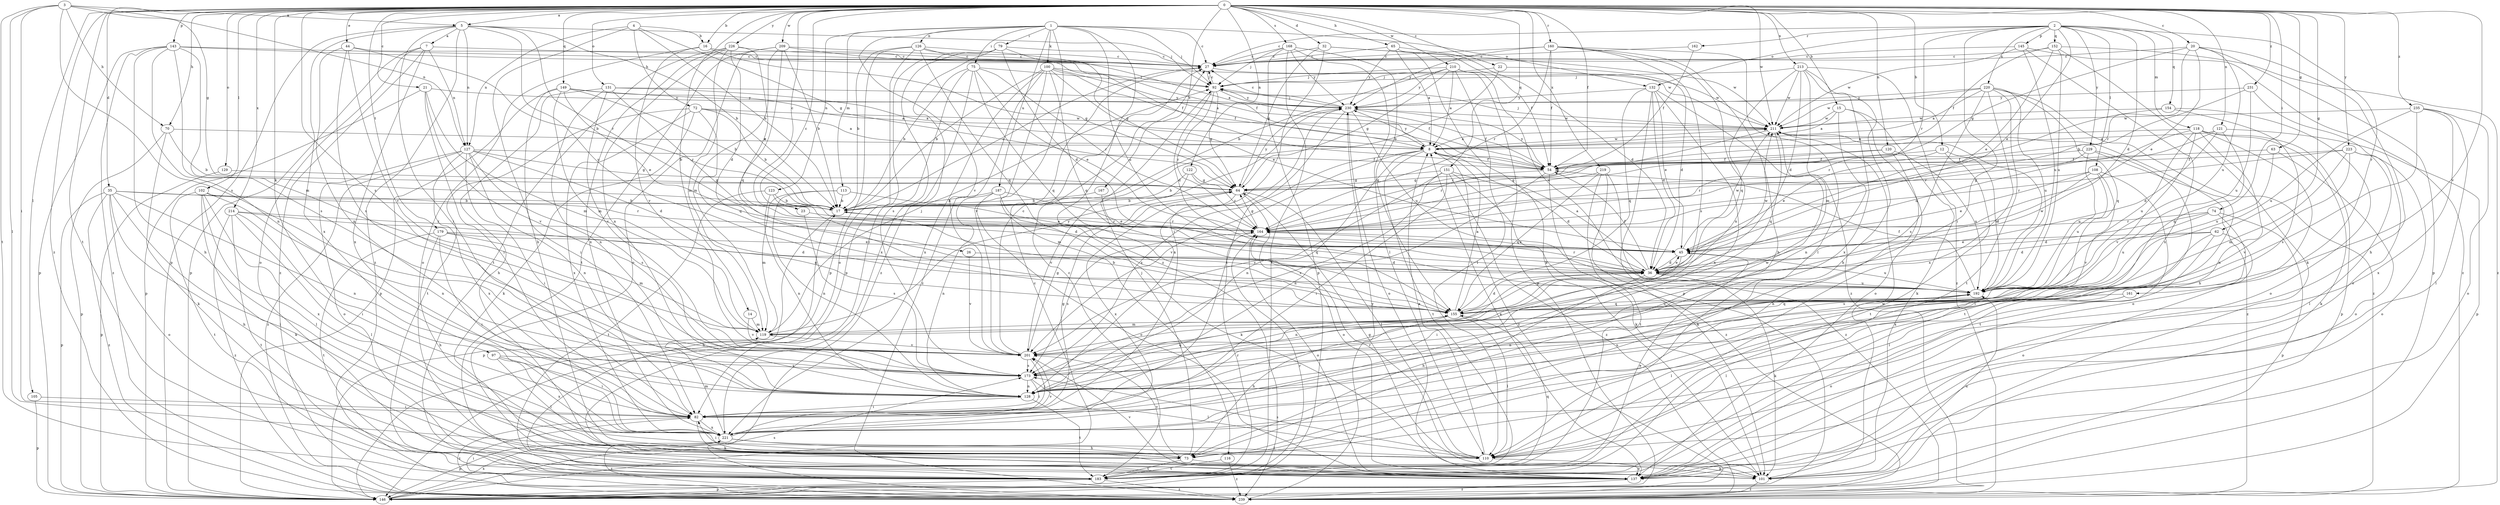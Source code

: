 strict digraph  {
0;
1;
2;
3;
4;
5;
7;
8;
12;
14;
15;
16;
17;
20;
21;
22;
23;
26;
27;
32;
35;
36;
44;
45;
54;
62;
63;
64;
65;
70;
72;
73;
74;
75;
79;
82;
92;
97;
100;
101;
102;
105;
108;
110;
113;
116;
118;
119;
120;
121;
122;
123;
126;
127;
128;
129;
131;
132;
137;
143;
145;
146;
149;
151;
152;
154;
155;
160;
161;
162;
164;
167;
168;
173;
179;
183;
187;
192;
201;
209;
210;
211;
213;
214;
219;
220;
221;
223;
226;
229;
230;
231;
235;
239;
0 -> 5  [label=a];
0 -> 12  [label=b];
0 -> 14  [label=b];
0 -> 15  [label=b];
0 -> 16  [label=b];
0 -> 20  [label=c];
0 -> 21  [label=c];
0 -> 22  [label=c];
0 -> 23  [label=c];
0 -> 26  [label=c];
0 -> 32  [label=d];
0 -> 35  [label=d];
0 -> 44  [label=e];
0 -> 54  [label=f];
0 -> 62  [label=g];
0 -> 63  [label=g];
0 -> 65  [label=h];
0 -> 70  [label=h];
0 -> 74  [label=i];
0 -> 97  [label=k];
0 -> 102  [label=l];
0 -> 105  [label=l];
0 -> 120  [label=n];
0 -> 121  [label=n];
0 -> 122  [label=n];
0 -> 129  [label=o];
0 -> 131  [label=o];
0 -> 143  [label=p];
0 -> 149  [label=q];
0 -> 151  [label=q];
0 -> 160  [label=r];
0 -> 167  [label=s];
0 -> 168  [label=s];
0 -> 173  [label=s];
0 -> 179  [label=t];
0 -> 183  [label=t];
0 -> 201  [label=v];
0 -> 209  [label=w];
0 -> 210  [label=w];
0 -> 211  [label=w];
0 -> 213  [label=x];
0 -> 214  [label=x];
0 -> 219  [label=x];
0 -> 223  [label=y];
0 -> 226  [label=y];
0 -> 231  [label=z];
0 -> 235  [label=z];
0 -> 239  [label=z];
1 -> 27  [label=c];
1 -> 75  [label=i];
1 -> 79  [label=i];
1 -> 92  [label=j];
1 -> 100  [label=k];
1 -> 113  [label=m];
1 -> 116  [label=m];
1 -> 123  [label=n];
1 -> 126  [label=n];
1 -> 132  [label=o];
1 -> 187  [label=u];
1 -> 192  [label=u];
1 -> 201  [label=v];
1 -> 239  [label=z];
2 -> 27  [label=c];
2 -> 36  [label=d];
2 -> 45  [label=e];
2 -> 82  [label=i];
2 -> 108  [label=l];
2 -> 118  [label=m];
2 -> 132  [label=o];
2 -> 145  [label=p];
2 -> 152  [label=q];
2 -> 154  [label=q];
2 -> 161  [label=r];
2 -> 162  [label=r];
2 -> 164  [label=r];
2 -> 220  [label=x];
2 -> 229  [label=y];
3 -> 5  [label=a];
3 -> 64  [label=g];
3 -> 70  [label=h];
3 -> 82  [label=i];
3 -> 110  [label=l];
3 -> 127  [label=n];
3 -> 173  [label=s];
3 -> 183  [label=t];
4 -> 16  [label=b];
4 -> 17  [label=b];
4 -> 64  [label=g];
4 -> 72  [label=h];
4 -> 73  [label=h];
4 -> 127  [label=n];
5 -> 7  [label=a];
5 -> 17  [label=b];
5 -> 82  [label=i];
5 -> 92  [label=j];
5 -> 127  [label=n];
5 -> 146  [label=p];
5 -> 164  [label=r];
5 -> 192  [label=u];
5 -> 221  [label=x];
5 -> 239  [label=z];
7 -> 27  [label=c];
7 -> 127  [label=n];
7 -> 137  [label=o];
7 -> 146  [label=p];
7 -> 221  [label=x];
7 -> 239  [label=z];
8 -> 54  [label=f];
8 -> 128  [label=n];
8 -> 173  [label=s];
8 -> 183  [label=t];
8 -> 201  [label=v];
8 -> 211  [label=w];
8 -> 230  [label=y];
8 -> 239  [label=z];
12 -> 45  [label=e];
12 -> 54  [label=f];
12 -> 183  [label=t];
12 -> 192  [label=u];
14 -> 119  [label=m];
14 -> 201  [label=v];
15 -> 8  [label=a];
15 -> 101  [label=k];
15 -> 128  [label=n];
15 -> 137  [label=o];
15 -> 211  [label=w];
16 -> 27  [label=c];
16 -> 64  [label=g];
16 -> 137  [label=o];
16 -> 201  [label=v];
17 -> 27  [label=c];
17 -> 146  [label=p];
17 -> 164  [label=r];
20 -> 27  [label=c];
20 -> 45  [label=e];
20 -> 64  [label=g];
20 -> 73  [label=h];
20 -> 146  [label=p];
20 -> 164  [label=r];
20 -> 192  [label=u];
21 -> 82  [label=i];
21 -> 119  [label=m];
21 -> 146  [label=p];
21 -> 201  [label=v];
21 -> 230  [label=y];
22 -> 17  [label=b];
22 -> 36  [label=d];
22 -> 92  [label=j];
23 -> 164  [label=r];
23 -> 173  [label=s];
26 -> 36  [label=d];
26 -> 201  [label=v];
27 -> 92  [label=j];
27 -> 211  [label=w];
32 -> 27  [label=c];
32 -> 54  [label=f];
32 -> 64  [label=g];
32 -> 82  [label=i];
32 -> 211  [label=w];
35 -> 17  [label=b];
35 -> 73  [label=h];
35 -> 110  [label=l];
35 -> 128  [label=n];
35 -> 137  [label=o];
35 -> 146  [label=p];
35 -> 164  [label=r];
35 -> 239  [label=z];
36 -> 8  [label=a];
36 -> 45  [label=e];
36 -> 54  [label=f];
36 -> 73  [label=h];
36 -> 101  [label=k];
36 -> 128  [label=n];
36 -> 164  [label=r];
36 -> 192  [label=u];
36 -> 211  [label=w];
44 -> 17  [label=b];
44 -> 27  [label=c];
44 -> 128  [label=n];
44 -> 173  [label=s];
44 -> 201  [label=v];
45 -> 36  [label=d];
45 -> 82  [label=i];
45 -> 192  [label=u];
45 -> 211  [label=w];
54 -> 64  [label=g];
54 -> 128  [label=n];
54 -> 230  [label=y];
54 -> 239  [label=z];
62 -> 36  [label=d];
62 -> 45  [label=e];
62 -> 110  [label=l];
62 -> 137  [label=o];
62 -> 173  [label=s];
63 -> 54  [label=f];
63 -> 137  [label=o];
63 -> 192  [label=u];
64 -> 17  [label=b];
64 -> 110  [label=l];
64 -> 137  [label=o];
64 -> 221  [label=x];
64 -> 230  [label=y];
65 -> 8  [label=a];
65 -> 27  [label=c];
65 -> 36  [label=d];
65 -> 101  [label=k];
65 -> 230  [label=y];
70 -> 8  [label=a];
70 -> 17  [label=b];
70 -> 101  [label=k];
70 -> 146  [label=p];
72 -> 8  [label=a];
72 -> 17  [label=b];
72 -> 101  [label=k];
72 -> 155  [label=q];
72 -> 183  [label=t];
72 -> 211  [label=w];
72 -> 221  [label=x];
73 -> 82  [label=i];
73 -> 92  [label=j];
73 -> 101  [label=k];
73 -> 183  [label=t];
73 -> 201  [label=v];
74 -> 36  [label=d];
74 -> 146  [label=p];
74 -> 164  [label=r];
74 -> 192  [label=u];
74 -> 221  [label=x];
75 -> 17  [label=b];
75 -> 45  [label=e];
75 -> 82  [label=i];
75 -> 92  [label=j];
75 -> 155  [label=q];
75 -> 164  [label=r];
75 -> 221  [label=x];
79 -> 27  [label=c];
79 -> 36  [label=d];
79 -> 64  [label=g];
79 -> 146  [label=p];
79 -> 173  [label=s];
79 -> 239  [label=z];
82 -> 64  [label=g];
82 -> 101  [label=k];
82 -> 221  [label=x];
82 -> 239  [label=z];
92 -> 27  [label=c];
92 -> 36  [label=d];
92 -> 54  [label=f];
92 -> 64  [label=g];
92 -> 164  [label=r];
92 -> 230  [label=y];
97 -> 82  [label=i];
97 -> 110  [label=l];
97 -> 173  [label=s];
97 -> 221  [label=x];
100 -> 8  [label=a];
100 -> 17  [label=b];
100 -> 45  [label=e];
100 -> 54  [label=f];
100 -> 92  [label=j];
100 -> 155  [label=q];
100 -> 201  [label=v];
100 -> 221  [label=x];
100 -> 239  [label=z];
101 -> 64  [label=g];
101 -> 192  [label=u];
101 -> 211  [label=w];
101 -> 239  [label=z];
102 -> 17  [label=b];
102 -> 101  [label=k];
102 -> 110  [label=l];
102 -> 128  [label=n];
102 -> 183  [label=t];
102 -> 221  [label=x];
105 -> 82  [label=i];
105 -> 146  [label=p];
108 -> 36  [label=d];
108 -> 45  [label=e];
108 -> 64  [label=g];
108 -> 183  [label=t];
108 -> 192  [label=u];
108 -> 201  [label=v];
110 -> 8  [label=a];
110 -> 137  [label=o];
110 -> 164  [label=r];
110 -> 173  [label=s];
113 -> 17  [label=b];
113 -> 45  [label=e];
113 -> 119  [label=m];
113 -> 128  [label=n];
116 -> 183  [label=t];
116 -> 239  [label=z];
118 -> 8  [label=a];
118 -> 36  [label=d];
118 -> 101  [label=k];
118 -> 128  [label=n];
118 -> 137  [label=o];
118 -> 146  [label=p];
118 -> 192  [label=u];
118 -> 201  [label=v];
119 -> 92  [label=j];
119 -> 201  [label=v];
119 -> 230  [label=y];
120 -> 54  [label=f];
120 -> 73  [label=h];
120 -> 164  [label=r];
120 -> 192  [label=u];
121 -> 8  [label=a];
121 -> 36  [label=d];
121 -> 146  [label=p];
121 -> 155  [label=q];
121 -> 164  [label=r];
122 -> 17  [label=b];
122 -> 64  [label=g];
122 -> 164  [label=r];
122 -> 201  [label=v];
123 -> 17  [label=b];
123 -> 36  [label=d];
123 -> 128  [label=n];
123 -> 183  [label=t];
126 -> 8  [label=a];
126 -> 17  [label=b];
126 -> 27  [label=c];
126 -> 54  [label=f];
126 -> 137  [label=o];
126 -> 146  [label=p];
126 -> 155  [label=q];
127 -> 36  [label=d];
127 -> 54  [label=f];
127 -> 64  [label=g];
127 -> 82  [label=i];
127 -> 128  [label=n];
127 -> 137  [label=o];
127 -> 173  [label=s];
127 -> 221  [label=x];
127 -> 239  [label=z];
128 -> 82  [label=i];
128 -> 183  [label=t];
128 -> 192  [label=u];
128 -> 211  [label=w];
129 -> 64  [label=g];
129 -> 146  [label=p];
131 -> 8  [label=a];
131 -> 73  [label=h];
131 -> 128  [label=n];
131 -> 164  [label=r];
131 -> 201  [label=v];
131 -> 230  [label=y];
132 -> 36  [label=d];
132 -> 45  [label=e];
132 -> 146  [label=p];
132 -> 155  [label=q];
132 -> 221  [label=x];
132 -> 230  [label=y];
132 -> 239  [label=z];
137 -> 8  [label=a];
137 -> 201  [label=v];
137 -> 239  [label=z];
143 -> 27  [label=c];
143 -> 73  [label=h];
143 -> 119  [label=m];
143 -> 128  [label=n];
143 -> 146  [label=p];
143 -> 173  [label=s];
143 -> 211  [label=w];
143 -> 239  [label=z];
145 -> 27  [label=c];
145 -> 192  [label=u];
145 -> 211  [label=w];
145 -> 221  [label=x];
145 -> 239  [label=z];
146 -> 27  [label=c];
146 -> 164  [label=r];
146 -> 173  [label=s];
146 -> 221  [label=x];
149 -> 8  [label=a];
149 -> 17  [label=b];
149 -> 45  [label=e];
149 -> 82  [label=i];
149 -> 119  [label=m];
149 -> 146  [label=p];
149 -> 230  [label=y];
151 -> 36  [label=d];
151 -> 64  [label=g];
151 -> 82  [label=i];
151 -> 101  [label=k];
151 -> 173  [label=s];
151 -> 201  [label=v];
151 -> 239  [label=z];
152 -> 27  [label=c];
152 -> 45  [label=e];
152 -> 54  [label=f];
152 -> 101  [label=k];
152 -> 192  [label=u];
152 -> 239  [label=z];
154 -> 73  [label=h];
154 -> 137  [label=o];
154 -> 164  [label=r];
154 -> 211  [label=w];
155 -> 8  [label=a];
155 -> 17  [label=b];
155 -> 36  [label=d];
155 -> 73  [label=h];
155 -> 110  [label=l];
155 -> 119  [label=m];
155 -> 192  [label=u];
160 -> 27  [label=c];
160 -> 54  [label=f];
160 -> 73  [label=h];
160 -> 110  [label=l];
160 -> 128  [label=n];
160 -> 164  [label=r];
160 -> 173  [label=s];
160 -> 230  [label=y];
161 -> 110  [label=l];
161 -> 137  [label=o];
161 -> 155  [label=q];
162 -> 27  [label=c];
162 -> 54  [label=f];
164 -> 45  [label=e];
164 -> 64  [label=g];
164 -> 137  [label=o];
164 -> 173  [label=s];
167 -> 17  [label=b];
167 -> 155  [label=q];
168 -> 27  [label=c];
168 -> 92  [label=j];
168 -> 110  [label=l];
168 -> 146  [label=p];
168 -> 155  [label=q];
168 -> 183  [label=t];
168 -> 230  [label=y];
173 -> 82  [label=i];
173 -> 110  [label=l];
173 -> 128  [label=n];
173 -> 155  [label=q];
179 -> 36  [label=d];
179 -> 45  [label=e];
179 -> 73  [label=h];
179 -> 82  [label=i];
179 -> 119  [label=m];
179 -> 183  [label=t];
183 -> 17  [label=b];
183 -> 27  [label=c];
183 -> 45  [label=e];
183 -> 146  [label=p];
183 -> 155  [label=q];
183 -> 164  [label=r];
183 -> 239  [label=z];
187 -> 17  [label=b];
187 -> 45  [label=e];
187 -> 101  [label=k];
187 -> 128  [label=n];
187 -> 137  [label=o];
192 -> 54  [label=f];
192 -> 110  [label=l];
192 -> 128  [label=n];
192 -> 155  [label=q];
192 -> 211  [label=w];
201 -> 27  [label=c];
201 -> 64  [label=g];
201 -> 82  [label=i];
201 -> 173  [label=s];
209 -> 17  [label=b];
209 -> 27  [label=c];
209 -> 54  [label=f];
209 -> 119  [label=m];
209 -> 137  [label=o];
209 -> 155  [label=q];
209 -> 183  [label=t];
210 -> 8  [label=a];
210 -> 17  [label=b];
210 -> 64  [label=g];
210 -> 92  [label=j];
210 -> 110  [label=l];
210 -> 146  [label=p];
210 -> 192  [label=u];
210 -> 230  [label=y];
211 -> 8  [label=a];
211 -> 92  [label=j];
211 -> 155  [label=q];
211 -> 164  [label=r];
211 -> 239  [label=z];
213 -> 36  [label=d];
213 -> 73  [label=h];
213 -> 92  [label=j];
213 -> 119  [label=m];
213 -> 155  [label=q];
213 -> 211  [label=w];
213 -> 221  [label=x];
213 -> 239  [label=z];
214 -> 82  [label=i];
214 -> 110  [label=l];
214 -> 155  [label=q];
214 -> 164  [label=r];
214 -> 183  [label=t];
214 -> 239  [label=z];
219 -> 64  [label=g];
219 -> 101  [label=k];
219 -> 155  [label=q];
219 -> 183  [label=t];
219 -> 239  [label=z];
220 -> 8  [label=a];
220 -> 155  [label=q];
220 -> 173  [label=s];
220 -> 183  [label=t];
220 -> 192  [label=u];
220 -> 211  [label=w];
220 -> 221  [label=x];
220 -> 230  [label=y];
220 -> 239  [label=z];
221 -> 73  [label=h];
221 -> 110  [label=l];
221 -> 119  [label=m];
221 -> 146  [label=p];
221 -> 201  [label=v];
221 -> 239  [label=z];
223 -> 54  [label=f];
223 -> 110  [label=l];
223 -> 119  [label=m];
223 -> 137  [label=o];
223 -> 164  [label=r];
223 -> 201  [label=v];
226 -> 27  [label=c];
226 -> 36  [label=d];
226 -> 119  [label=m];
226 -> 128  [label=n];
226 -> 164  [label=r];
226 -> 183  [label=t];
226 -> 221  [label=x];
229 -> 54  [label=f];
229 -> 110  [label=l];
229 -> 164  [label=r];
229 -> 183  [label=t];
229 -> 192  [label=u];
230 -> 27  [label=c];
230 -> 54  [label=f];
230 -> 82  [label=i];
230 -> 92  [label=j];
230 -> 128  [label=n];
230 -> 137  [label=o];
230 -> 192  [label=u];
230 -> 211  [label=w];
231 -> 17  [label=b];
231 -> 137  [label=o];
231 -> 192  [label=u];
231 -> 230  [label=y];
235 -> 110  [label=l];
235 -> 137  [label=o];
235 -> 173  [label=s];
235 -> 192  [label=u];
235 -> 211  [label=w];
235 -> 221  [label=x];
239 -> 82  [label=i];
239 -> 230  [label=y];
}
